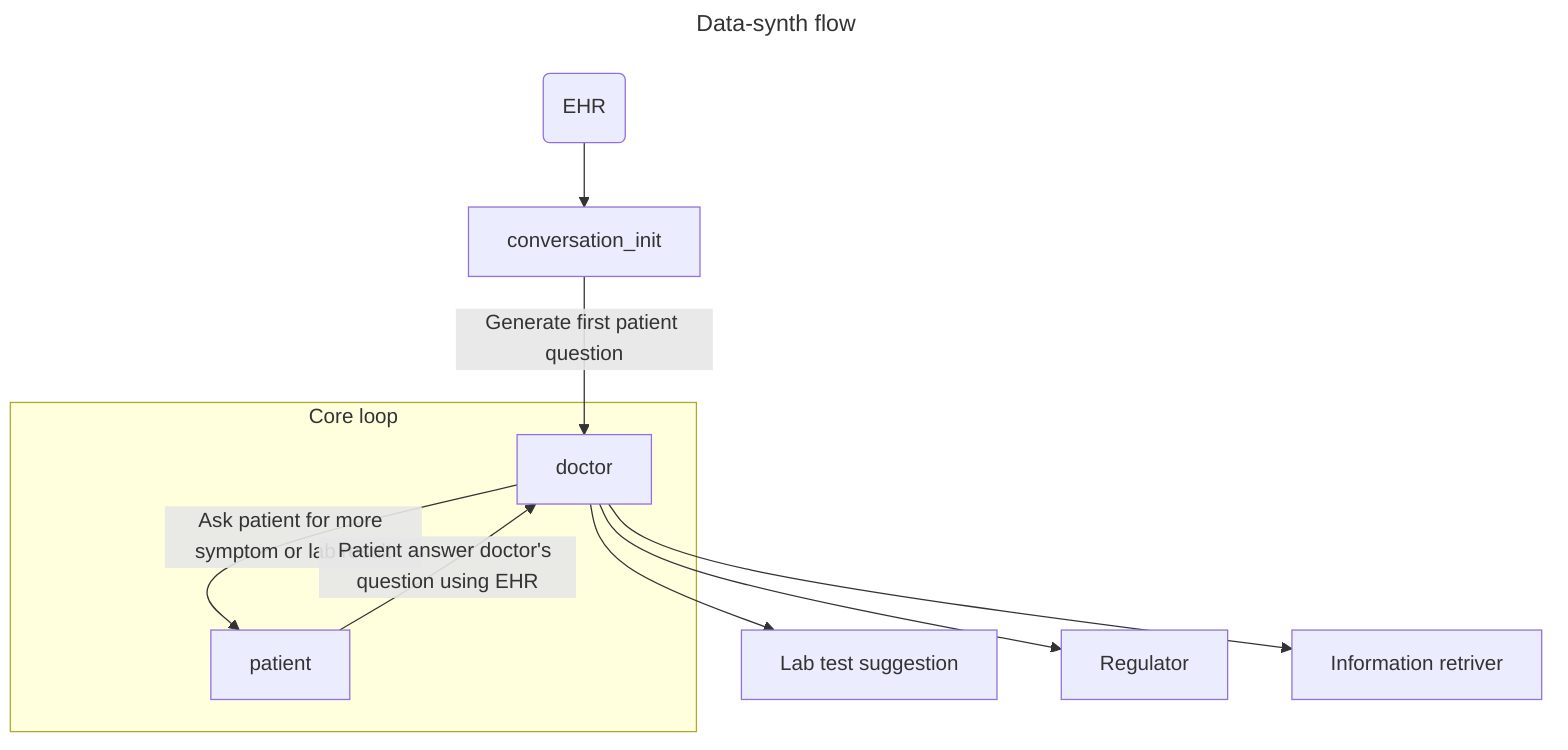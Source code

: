 ---
title: Data-synth flow
---
flowchart TD
    A(EHR) --> B[conversation_init]
    B --"Generate first patient question"--> C[doctor]
subgraph "Core loop"
    C
    D
end
    C --"Ask patient for more symptom or lab result"--> D[patient]
    C --> E[Lab test suggestion]
    C --> F[Regulator]
    C --> G[Information retriver]
    D --"Patient answer doctor's question using EHR"--> C